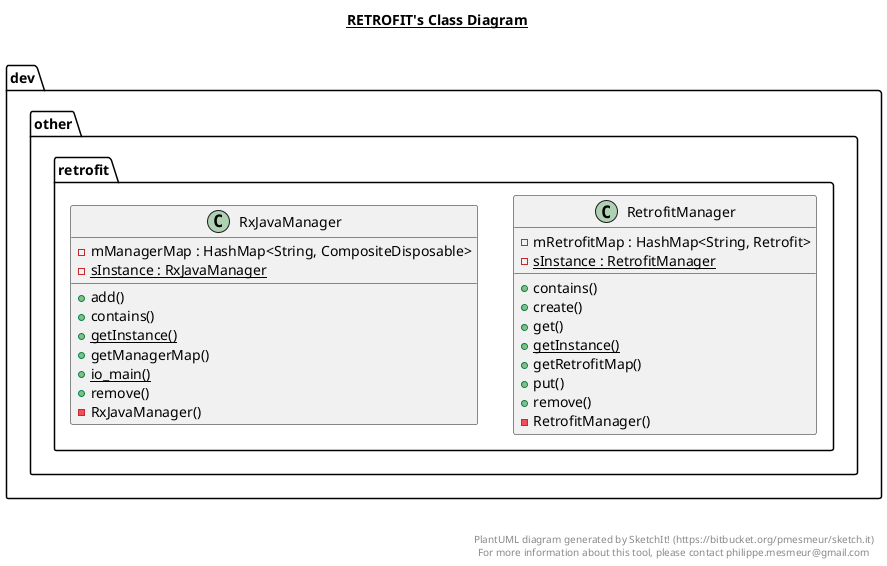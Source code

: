 @startuml

title __RETROFIT's Class Diagram__\n

  namespace dev.other {
    namespace retrofit {
      class dev.other.retrofit.RetrofitManager {
          - mRetrofitMap : HashMap<String, Retrofit>
          {static} - sInstance : RetrofitManager
          + contains()
          + create()
          + get()
          {static} + getInstance()
          + getRetrofitMap()
          + put()
          + remove()
          - RetrofitManager()
      }
    }
  }
  

  namespace dev.other {
    namespace retrofit {
      class dev.other.retrofit.RxJavaManager {
          - mManagerMap : HashMap<String, CompositeDisposable>
          {static} - sInstance : RxJavaManager
          + add()
          + contains()
          {static} + getInstance()
          + getManagerMap()
          {static} + io_main()
          + remove()
          - RxJavaManager()
      }
    }
  }
  



right footer


PlantUML diagram generated by SketchIt! (https://bitbucket.org/pmesmeur/sketch.it)
For more information about this tool, please contact philippe.mesmeur@gmail.com
endfooter

@enduml
